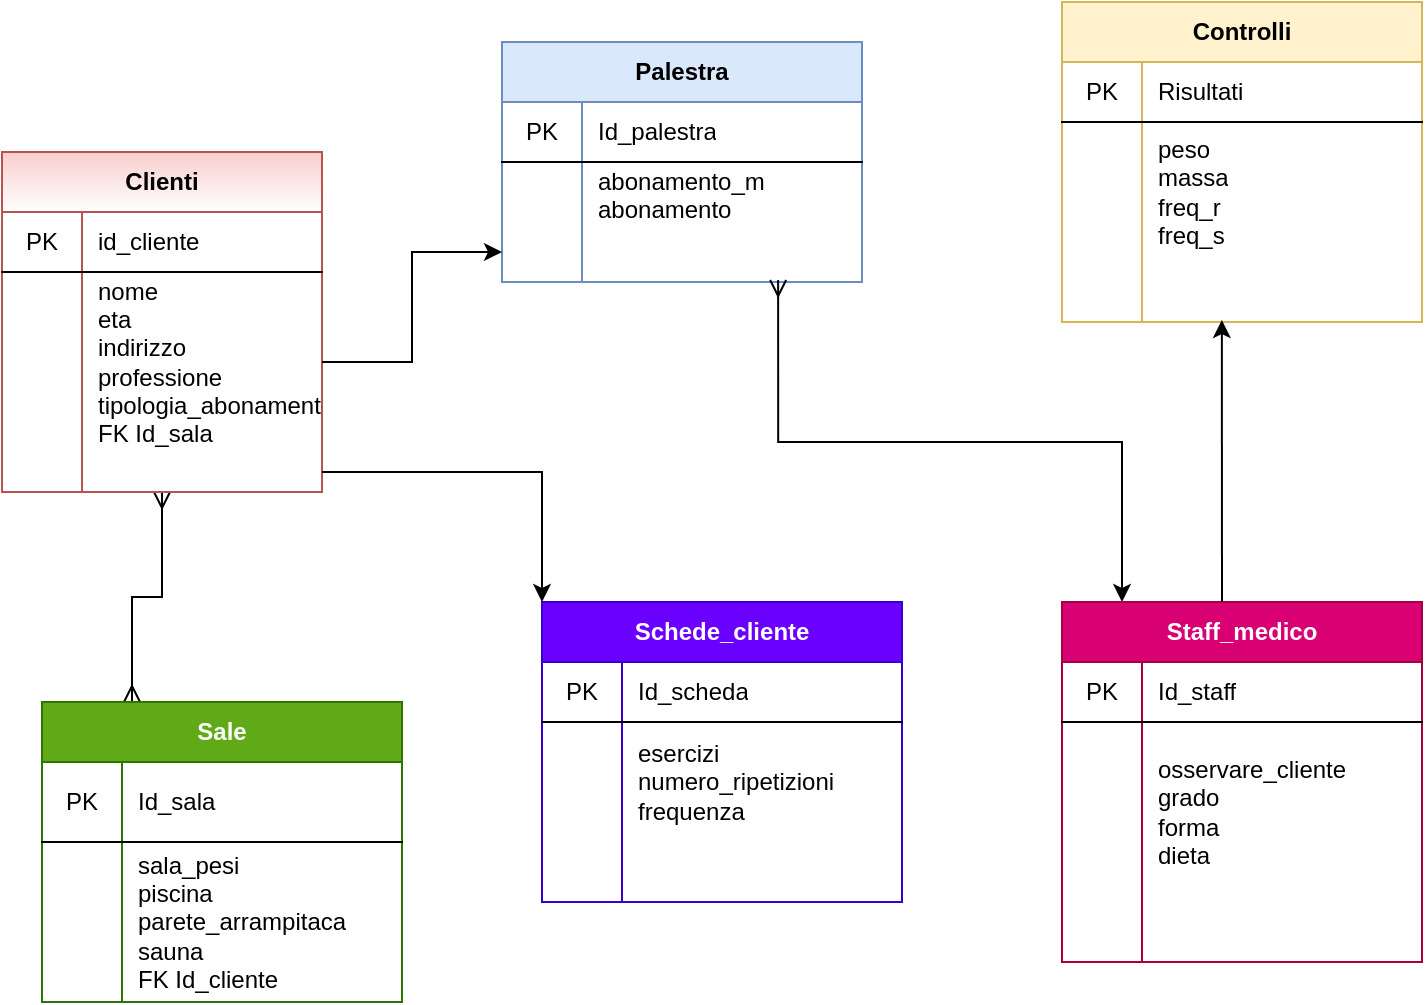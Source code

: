 <mxfile version="13.9.9" type="github">
  <diagram name="Page-1" id="e7e014a7-5840-1c2e-5031-d8a46d1fe8dd">
    <mxGraphModel dx="1934" dy="1323" grid="1" gridSize="10" guides="1" tooltips="1" connect="1" arrows="1" fold="1" page="1" pageScale="1" pageWidth="1169" pageHeight="826" background="#ffffff" math="0" shadow="0">
      <root>
        <mxCell id="0" />
        <mxCell id="1" parent="0" />
        <mxCell id="mrNSQSsq8Cu4W_pzYkvR-104" style="edgeStyle=orthogonalEdgeStyle;rounded=0;orthogonalLoop=1;jettySize=auto;html=1;entryX=0.25;entryY=0;entryDx=0;entryDy=0;startArrow=ERmany;startFill=0;endArrow=ERmany;endFill=0;" edge="1" parent="1" source="mrNSQSsq8Cu4W_pzYkvR-41" target="mrNSQSsq8Cu4W_pzYkvR-61">
          <mxGeometry relative="1" as="geometry" />
        </mxCell>
        <mxCell id="mrNSQSsq8Cu4W_pzYkvR-41" value="Clienti" style="shape=table;html=1;whiteSpace=wrap;startSize=30;container=1;collapsible=0;childLayout=tableLayout;fixedRows=1;rowLines=0;fontStyle=1;align=center;fillColor=#f8cecc;strokeColor=#b85450;gradientColor=#ffffff;swimlaneFillColor=#ffffff;" vertex="1" parent="1">
          <mxGeometry x="-730" y="-65" width="160" height="170" as="geometry" />
        </mxCell>
        <mxCell id="mrNSQSsq8Cu4W_pzYkvR-42" value="" style="shape=partialRectangle;html=1;whiteSpace=wrap;collapsible=0;dropTarget=0;pointerEvents=0;fillColor=none;top=0;left=0;bottom=1;right=0;points=[[0,0.5],[1,0.5]];portConstraint=eastwest;" vertex="1" parent="mrNSQSsq8Cu4W_pzYkvR-41">
          <mxGeometry y="30" width="160" height="30" as="geometry" />
        </mxCell>
        <mxCell id="mrNSQSsq8Cu4W_pzYkvR-43" value="PK" style="shape=partialRectangle;html=1;whiteSpace=wrap;connectable=0;fillColor=none;top=0;left=0;bottom=0;right=0;overflow=hidden;" vertex="1" parent="mrNSQSsq8Cu4W_pzYkvR-42">
          <mxGeometry width="40" height="30" as="geometry" />
        </mxCell>
        <mxCell id="mrNSQSsq8Cu4W_pzYkvR-44" value="id_cliente" style="shape=partialRectangle;html=1;whiteSpace=wrap;connectable=0;fillColor=none;top=0;left=0;bottom=0;right=0;align=left;spacingLeft=6;overflow=hidden;" vertex="1" parent="mrNSQSsq8Cu4W_pzYkvR-42">
          <mxGeometry x="40" width="120" height="30" as="geometry" />
        </mxCell>
        <mxCell id="mrNSQSsq8Cu4W_pzYkvR-45" value="" style="shape=partialRectangle;html=1;whiteSpace=wrap;collapsible=0;dropTarget=0;pointerEvents=0;fillColor=none;top=0;left=0;bottom=0;right=0;points=[[0,0.5],[1,0.5]];portConstraint=eastwest;" vertex="1" parent="mrNSQSsq8Cu4W_pzYkvR-41">
          <mxGeometry y="60" width="160" height="90" as="geometry" />
        </mxCell>
        <mxCell id="mrNSQSsq8Cu4W_pzYkvR-46" value="&lt;br&gt;&lt;br&gt;&lt;br&gt;" style="shape=partialRectangle;html=1;whiteSpace=wrap;connectable=0;fillColor=none;top=0;left=0;bottom=0;right=0;overflow=hidden;" vertex="1" parent="mrNSQSsq8Cu4W_pzYkvR-45">
          <mxGeometry width="40" height="90" as="geometry" />
        </mxCell>
        <mxCell id="mrNSQSsq8Cu4W_pzYkvR-47" value="nome&lt;br&gt;eta&lt;br&gt;indirizzo&lt;br&gt;professione&lt;br&gt;tipologia_abonamento&lt;br&gt;FK Id_sala" style="shape=partialRectangle;html=1;whiteSpace=wrap;connectable=0;fillColor=none;top=0;left=0;bottom=0;right=0;align=left;spacingLeft=6;overflow=hidden;" vertex="1" parent="mrNSQSsq8Cu4W_pzYkvR-45">
          <mxGeometry x="40" width="120" height="90" as="geometry" />
        </mxCell>
        <mxCell id="mrNSQSsq8Cu4W_pzYkvR-48" value="" style="shape=partialRectangle;html=1;whiteSpace=wrap;collapsible=0;dropTarget=0;pointerEvents=0;fillColor=none;top=0;left=0;bottom=0;right=0;points=[[0,0.5],[1,0.5]];portConstraint=eastwest;" vertex="1" parent="mrNSQSsq8Cu4W_pzYkvR-41">
          <mxGeometry y="150" width="160" height="20" as="geometry" />
        </mxCell>
        <mxCell id="mrNSQSsq8Cu4W_pzYkvR-49" value="" style="shape=partialRectangle;html=1;whiteSpace=wrap;connectable=0;fillColor=none;top=0;left=0;bottom=0;right=0;overflow=hidden;" vertex="1" parent="mrNSQSsq8Cu4W_pzYkvR-48">
          <mxGeometry width="40" height="20" as="geometry" />
        </mxCell>
        <mxCell id="mrNSQSsq8Cu4W_pzYkvR-50" value="" style="shape=partialRectangle;html=1;whiteSpace=wrap;connectable=0;fillColor=none;top=0;left=0;bottom=0;right=0;align=left;spacingLeft=6;overflow=hidden;" vertex="1" parent="mrNSQSsq8Cu4W_pzYkvR-48">
          <mxGeometry x="40" width="120" height="20" as="geometry" />
        </mxCell>
        <mxCell id="mrNSQSsq8Cu4W_pzYkvR-51" value="Palestra" style="shape=table;html=1;whiteSpace=wrap;startSize=30;container=1;collapsible=0;childLayout=tableLayout;fixedRows=1;rowLines=0;fontStyle=1;align=center;fillColor=#dae8fc;strokeColor=#6c8ebf;" vertex="1" parent="1">
          <mxGeometry x="-480" y="-120" width="180" height="120" as="geometry" />
        </mxCell>
        <mxCell id="mrNSQSsq8Cu4W_pzYkvR-52" value="" style="shape=partialRectangle;html=1;whiteSpace=wrap;collapsible=0;dropTarget=0;pointerEvents=0;fillColor=none;top=0;left=0;bottom=1;right=0;points=[[0,0.5],[1,0.5]];portConstraint=eastwest;" vertex="1" parent="mrNSQSsq8Cu4W_pzYkvR-51">
          <mxGeometry y="30" width="180" height="30" as="geometry" />
        </mxCell>
        <mxCell id="mrNSQSsq8Cu4W_pzYkvR-53" value="PK" style="shape=partialRectangle;html=1;whiteSpace=wrap;connectable=0;fillColor=none;top=0;left=0;bottom=0;right=0;overflow=hidden;" vertex="1" parent="mrNSQSsq8Cu4W_pzYkvR-52">
          <mxGeometry width="40" height="30" as="geometry" />
        </mxCell>
        <mxCell id="mrNSQSsq8Cu4W_pzYkvR-54" value="Id_palestra" style="shape=partialRectangle;html=1;whiteSpace=wrap;connectable=0;fillColor=none;top=0;left=0;bottom=0;right=0;align=left;spacingLeft=6;overflow=hidden;" vertex="1" parent="mrNSQSsq8Cu4W_pzYkvR-52">
          <mxGeometry x="40" width="140" height="30" as="geometry" />
        </mxCell>
        <mxCell id="mrNSQSsq8Cu4W_pzYkvR-55" value="" style="shape=partialRectangle;html=1;whiteSpace=wrap;collapsible=0;dropTarget=0;pointerEvents=0;fillColor=none;top=0;left=0;bottom=0;right=0;points=[[0,0.5],[1,0.5]];portConstraint=eastwest;" vertex="1" parent="mrNSQSsq8Cu4W_pzYkvR-51">
          <mxGeometry y="60" width="180" height="30" as="geometry" />
        </mxCell>
        <mxCell id="mrNSQSsq8Cu4W_pzYkvR-56" value="" style="shape=partialRectangle;html=1;whiteSpace=wrap;connectable=0;fillColor=none;top=0;left=0;bottom=0;right=0;overflow=hidden;" vertex="1" parent="mrNSQSsq8Cu4W_pzYkvR-55">
          <mxGeometry width="40" height="30" as="geometry" />
        </mxCell>
        <mxCell id="mrNSQSsq8Cu4W_pzYkvR-57" value="abonamento_m&lt;br&gt;abonamento&lt;br&gt;FK Id_staff" style="shape=partialRectangle;html=1;whiteSpace=wrap;connectable=0;fillColor=none;top=0;left=0;bottom=0;right=0;align=left;spacingLeft=6;overflow=hidden;" vertex="1" parent="mrNSQSsq8Cu4W_pzYkvR-55">
          <mxGeometry x="40" width="140" height="30" as="geometry" />
        </mxCell>
        <mxCell id="mrNSQSsq8Cu4W_pzYkvR-58" value="" style="shape=partialRectangle;html=1;whiteSpace=wrap;collapsible=0;dropTarget=0;pointerEvents=0;fillColor=none;top=0;left=0;bottom=0;right=0;points=[[0,0.5],[1,0.5]];portConstraint=eastwest;" vertex="1" parent="mrNSQSsq8Cu4W_pzYkvR-51">
          <mxGeometry y="90" width="180" height="30" as="geometry" />
        </mxCell>
        <mxCell id="mrNSQSsq8Cu4W_pzYkvR-59" value="" style="shape=partialRectangle;html=1;whiteSpace=wrap;connectable=0;fillColor=none;top=0;left=0;bottom=0;right=0;overflow=hidden;" vertex="1" parent="mrNSQSsq8Cu4W_pzYkvR-58">
          <mxGeometry width="40" height="30" as="geometry" />
        </mxCell>
        <mxCell id="mrNSQSsq8Cu4W_pzYkvR-60" value="" style="shape=partialRectangle;html=1;whiteSpace=wrap;connectable=0;fillColor=none;top=0;left=0;bottom=0;right=0;align=left;spacingLeft=6;overflow=hidden;" vertex="1" parent="mrNSQSsq8Cu4W_pzYkvR-58">
          <mxGeometry x="40" width="140" height="30" as="geometry" />
        </mxCell>
        <mxCell id="mrNSQSsq8Cu4W_pzYkvR-61" value="Sale" style="shape=table;html=1;whiteSpace=wrap;startSize=30;container=1;collapsible=0;childLayout=tableLayout;fixedRows=1;rowLines=0;fontStyle=1;align=center;fillColor=#60a917;strokeColor=#2D7600;fontColor=#ffffff;" vertex="1" parent="1">
          <mxGeometry x="-710" y="210" width="180" height="150" as="geometry" />
        </mxCell>
        <mxCell id="mrNSQSsq8Cu4W_pzYkvR-62" value="" style="shape=partialRectangle;html=1;whiteSpace=wrap;collapsible=0;dropTarget=0;pointerEvents=0;fillColor=none;top=0;left=0;bottom=1;right=0;points=[[0,0.5],[1,0.5]];portConstraint=eastwest;" vertex="1" parent="mrNSQSsq8Cu4W_pzYkvR-61">
          <mxGeometry y="30" width="180" height="40" as="geometry" />
        </mxCell>
        <mxCell id="mrNSQSsq8Cu4W_pzYkvR-63" value="PK" style="shape=partialRectangle;html=1;whiteSpace=wrap;connectable=0;fillColor=none;top=0;left=0;bottom=0;right=0;overflow=hidden;" vertex="1" parent="mrNSQSsq8Cu4W_pzYkvR-62">
          <mxGeometry width="40" height="40" as="geometry" />
        </mxCell>
        <mxCell id="mrNSQSsq8Cu4W_pzYkvR-64" value="Id_sala" style="shape=partialRectangle;html=1;whiteSpace=wrap;connectable=0;fillColor=none;top=0;left=0;bottom=0;right=0;align=left;spacingLeft=6;overflow=hidden;" vertex="1" parent="mrNSQSsq8Cu4W_pzYkvR-62">
          <mxGeometry x="40" width="140" height="40" as="geometry" />
        </mxCell>
        <mxCell id="mrNSQSsq8Cu4W_pzYkvR-65" value="" style="shape=partialRectangle;html=1;whiteSpace=wrap;collapsible=0;dropTarget=0;pointerEvents=0;fillColor=none;top=0;left=0;bottom=0;right=0;points=[[0,0.5],[1,0.5]];portConstraint=eastwest;" vertex="1" parent="mrNSQSsq8Cu4W_pzYkvR-61">
          <mxGeometry y="70" width="180" height="80" as="geometry" />
        </mxCell>
        <mxCell id="mrNSQSsq8Cu4W_pzYkvR-66" value="" style="shape=partialRectangle;html=1;whiteSpace=wrap;connectable=0;fillColor=none;top=0;left=0;bottom=0;right=0;overflow=hidden;" vertex="1" parent="mrNSQSsq8Cu4W_pzYkvR-65">
          <mxGeometry width="40" height="80" as="geometry" />
        </mxCell>
        <mxCell id="mrNSQSsq8Cu4W_pzYkvR-67" value="sala_pesi&lt;br&gt;piscina&lt;br&gt;parete_arrampitaca&lt;br&gt;sauna&lt;br&gt;FK Id_cliente" style="shape=partialRectangle;html=1;whiteSpace=wrap;connectable=0;fillColor=none;top=0;left=0;bottom=0;right=0;align=left;spacingLeft=6;overflow=hidden;" vertex="1" parent="mrNSQSsq8Cu4W_pzYkvR-65">
          <mxGeometry x="40" width="140" height="80" as="geometry" />
        </mxCell>
        <mxCell id="mrNSQSsq8Cu4W_pzYkvR-71" value="Schede_cliente" style="shape=table;html=1;whiteSpace=wrap;startSize=30;container=1;collapsible=0;childLayout=tableLayout;fixedRows=1;rowLines=0;fontStyle=1;align=center;fillColor=#6a00ff;strokeColor=#3700CC;fontColor=#ffffff;" vertex="1" parent="1">
          <mxGeometry x="-460" y="160" width="180" height="150" as="geometry" />
        </mxCell>
        <mxCell id="mrNSQSsq8Cu4W_pzYkvR-72" value="" style="shape=partialRectangle;html=1;whiteSpace=wrap;collapsible=0;dropTarget=0;pointerEvents=0;fillColor=none;top=0;left=0;bottom=1;right=0;points=[[0,0.5],[1,0.5]];portConstraint=eastwest;" vertex="1" parent="mrNSQSsq8Cu4W_pzYkvR-71">
          <mxGeometry y="30" width="180" height="30" as="geometry" />
        </mxCell>
        <mxCell id="mrNSQSsq8Cu4W_pzYkvR-73" value="PK" style="shape=partialRectangle;html=1;whiteSpace=wrap;connectable=0;fillColor=none;top=0;left=0;bottom=0;right=0;overflow=hidden;" vertex="1" parent="mrNSQSsq8Cu4W_pzYkvR-72">
          <mxGeometry width="40" height="30" as="geometry" />
        </mxCell>
        <mxCell id="mrNSQSsq8Cu4W_pzYkvR-74" value="Id_scheda" style="shape=partialRectangle;html=1;whiteSpace=wrap;connectable=0;fillColor=none;top=0;left=0;bottom=0;right=0;align=left;spacingLeft=6;overflow=hidden;" vertex="1" parent="mrNSQSsq8Cu4W_pzYkvR-72">
          <mxGeometry x="40" width="140" height="30" as="geometry" />
        </mxCell>
        <mxCell id="mrNSQSsq8Cu4W_pzYkvR-75" value="" style="shape=partialRectangle;html=1;whiteSpace=wrap;collapsible=0;dropTarget=0;pointerEvents=0;fillColor=none;top=0;left=0;bottom=0;right=0;points=[[0,0.5],[1,0.5]];portConstraint=eastwest;" vertex="1" parent="mrNSQSsq8Cu4W_pzYkvR-71">
          <mxGeometry y="60" width="180" height="60" as="geometry" />
        </mxCell>
        <mxCell id="mrNSQSsq8Cu4W_pzYkvR-76" value="" style="shape=partialRectangle;html=1;whiteSpace=wrap;connectable=0;fillColor=none;top=0;left=0;bottom=0;right=0;overflow=hidden;" vertex="1" parent="mrNSQSsq8Cu4W_pzYkvR-75">
          <mxGeometry width="40" height="60" as="geometry" />
        </mxCell>
        <mxCell id="mrNSQSsq8Cu4W_pzYkvR-77" value="esercizi&lt;br&gt;numero_ripetizioni&lt;br&gt;frequenza&lt;br&gt;" style="shape=partialRectangle;html=1;whiteSpace=wrap;connectable=0;fillColor=none;top=0;left=0;bottom=0;right=0;align=left;spacingLeft=6;overflow=hidden;" vertex="1" parent="mrNSQSsq8Cu4W_pzYkvR-75">
          <mxGeometry x="40" width="140" height="60" as="geometry" />
        </mxCell>
        <mxCell id="mrNSQSsq8Cu4W_pzYkvR-78" value="" style="shape=partialRectangle;html=1;whiteSpace=wrap;collapsible=0;dropTarget=0;pointerEvents=0;fillColor=none;top=0;left=0;bottom=0;right=0;points=[[0,0.5],[1,0.5]];portConstraint=eastwest;" vertex="1" parent="mrNSQSsq8Cu4W_pzYkvR-71">
          <mxGeometry y="120" width="180" height="30" as="geometry" />
        </mxCell>
        <mxCell id="mrNSQSsq8Cu4W_pzYkvR-79" value="" style="shape=partialRectangle;html=1;whiteSpace=wrap;connectable=0;fillColor=none;top=0;left=0;bottom=0;right=0;overflow=hidden;" vertex="1" parent="mrNSQSsq8Cu4W_pzYkvR-78">
          <mxGeometry width="40" height="30" as="geometry" />
        </mxCell>
        <mxCell id="mrNSQSsq8Cu4W_pzYkvR-80" value="" style="shape=partialRectangle;html=1;whiteSpace=wrap;connectable=0;fillColor=none;top=0;left=0;bottom=0;right=0;align=left;spacingLeft=6;overflow=hidden;" vertex="1" parent="mrNSQSsq8Cu4W_pzYkvR-78">
          <mxGeometry x="40" width="140" height="30" as="geometry" />
        </mxCell>
        <mxCell id="mrNSQSsq8Cu4W_pzYkvR-108" style="edgeStyle=orthogonalEdgeStyle;rounded=0;orthogonalLoop=1;jettySize=auto;html=1;entryX=0.767;entryY=0.967;entryDx=0;entryDy=0;entryPerimeter=0;startArrow=classic;startFill=1;endArrow=ERmany;endFill=0;" edge="1" parent="1" source="mrNSQSsq8Cu4W_pzYkvR-81" target="mrNSQSsq8Cu4W_pzYkvR-58">
          <mxGeometry relative="1" as="geometry">
            <Array as="points">
              <mxPoint x="-170" y="80" />
              <mxPoint x="-342" y="80" />
            </Array>
          </mxGeometry>
        </mxCell>
        <mxCell id="mrNSQSsq8Cu4W_pzYkvR-81" value="Staff_medico" style="shape=table;html=1;whiteSpace=wrap;startSize=30;container=1;collapsible=0;childLayout=tableLayout;fixedRows=1;rowLines=0;fontStyle=1;align=center;fillColor=#d80073;strokeColor=#A50040;fontColor=#ffffff;" vertex="1" parent="1">
          <mxGeometry x="-200" y="160" width="180" height="180" as="geometry" />
        </mxCell>
        <mxCell id="mrNSQSsq8Cu4W_pzYkvR-82" value="" style="shape=partialRectangle;html=1;whiteSpace=wrap;collapsible=0;dropTarget=0;pointerEvents=0;fillColor=none;top=0;left=0;bottom=1;right=0;points=[[0,0.5],[1,0.5]];portConstraint=eastwest;" vertex="1" parent="mrNSQSsq8Cu4W_pzYkvR-81">
          <mxGeometry y="30" width="180" height="30" as="geometry" />
        </mxCell>
        <mxCell id="mrNSQSsq8Cu4W_pzYkvR-83" value="PK" style="shape=partialRectangle;html=1;whiteSpace=wrap;connectable=0;fillColor=none;top=0;left=0;bottom=0;right=0;overflow=hidden;" vertex="1" parent="mrNSQSsq8Cu4W_pzYkvR-82">
          <mxGeometry width="40" height="30" as="geometry" />
        </mxCell>
        <mxCell id="mrNSQSsq8Cu4W_pzYkvR-84" value="Id_staff" style="shape=partialRectangle;html=1;whiteSpace=wrap;connectable=0;fillColor=none;top=0;left=0;bottom=0;right=0;align=left;spacingLeft=6;overflow=hidden;" vertex="1" parent="mrNSQSsq8Cu4W_pzYkvR-82">
          <mxGeometry x="40" width="140" height="30" as="geometry" />
        </mxCell>
        <mxCell id="mrNSQSsq8Cu4W_pzYkvR-85" value="" style="shape=partialRectangle;html=1;whiteSpace=wrap;collapsible=0;dropTarget=0;pointerEvents=0;fillColor=none;top=0;left=0;bottom=0;right=0;points=[[0,0.5],[1,0.5]];portConstraint=eastwest;" vertex="1" parent="mrNSQSsq8Cu4W_pzYkvR-81">
          <mxGeometry y="60" width="180" height="90" as="geometry" />
        </mxCell>
        <mxCell id="mrNSQSsq8Cu4W_pzYkvR-86" value="" style="shape=partialRectangle;html=1;whiteSpace=wrap;connectable=0;fillColor=none;top=0;left=0;bottom=0;right=0;overflow=hidden;" vertex="1" parent="mrNSQSsq8Cu4W_pzYkvR-85">
          <mxGeometry width="40" height="90" as="geometry" />
        </mxCell>
        <mxCell id="mrNSQSsq8Cu4W_pzYkvR-87" value="osservare_cliente&lt;br&gt;grado&lt;br&gt;forma&lt;br&gt;dieta" style="shape=partialRectangle;html=1;whiteSpace=wrap;connectable=0;fillColor=none;top=0;left=0;bottom=0;right=0;align=left;spacingLeft=6;overflow=hidden;" vertex="1" parent="mrNSQSsq8Cu4W_pzYkvR-85">
          <mxGeometry x="40" width="140" height="90" as="geometry" />
        </mxCell>
        <mxCell id="mrNSQSsq8Cu4W_pzYkvR-88" value="" style="shape=partialRectangle;html=1;whiteSpace=wrap;collapsible=0;dropTarget=0;pointerEvents=0;fillColor=none;top=0;left=0;bottom=0;right=0;points=[[0,0.5],[1,0.5]];portConstraint=eastwest;" vertex="1" parent="mrNSQSsq8Cu4W_pzYkvR-81">
          <mxGeometry y="150" width="180" height="30" as="geometry" />
        </mxCell>
        <mxCell id="mrNSQSsq8Cu4W_pzYkvR-89" value="" style="shape=partialRectangle;html=1;whiteSpace=wrap;connectable=0;fillColor=none;top=0;left=0;bottom=0;right=0;overflow=hidden;" vertex="1" parent="mrNSQSsq8Cu4W_pzYkvR-88">
          <mxGeometry width="40" height="30" as="geometry" />
        </mxCell>
        <mxCell id="mrNSQSsq8Cu4W_pzYkvR-90" value="" style="shape=partialRectangle;html=1;whiteSpace=wrap;connectable=0;fillColor=none;top=0;left=0;bottom=0;right=0;align=left;spacingLeft=6;overflow=hidden;" vertex="1" parent="mrNSQSsq8Cu4W_pzYkvR-88">
          <mxGeometry x="40" width="140" height="30" as="geometry" />
        </mxCell>
        <mxCell id="mrNSQSsq8Cu4W_pzYkvR-91" value="Controlli" style="shape=table;html=1;whiteSpace=wrap;startSize=30;container=1;collapsible=0;childLayout=tableLayout;fixedRows=1;rowLines=0;fontStyle=1;align=center;fillColor=#fff2cc;strokeColor=#d6b656;" vertex="1" parent="1">
          <mxGeometry x="-200" y="-140" width="180" height="160" as="geometry" />
        </mxCell>
        <mxCell id="mrNSQSsq8Cu4W_pzYkvR-92" value="" style="shape=partialRectangle;html=1;whiteSpace=wrap;collapsible=0;dropTarget=0;pointerEvents=0;fillColor=none;top=0;left=0;bottom=1;right=0;points=[[0,0.5],[1,0.5]];portConstraint=eastwest;" vertex="1" parent="mrNSQSsq8Cu4W_pzYkvR-91">
          <mxGeometry y="30" width="180" height="30" as="geometry" />
        </mxCell>
        <mxCell id="mrNSQSsq8Cu4W_pzYkvR-93" value="PK" style="shape=partialRectangle;html=1;whiteSpace=wrap;connectable=0;fillColor=none;top=0;left=0;bottom=0;right=0;overflow=hidden;" vertex="1" parent="mrNSQSsq8Cu4W_pzYkvR-92">
          <mxGeometry width="40" height="30" as="geometry" />
        </mxCell>
        <mxCell id="mrNSQSsq8Cu4W_pzYkvR-94" value="Risultati" style="shape=partialRectangle;html=1;whiteSpace=wrap;connectable=0;fillColor=none;top=0;left=0;bottom=0;right=0;align=left;spacingLeft=6;overflow=hidden;" vertex="1" parent="mrNSQSsq8Cu4W_pzYkvR-92">
          <mxGeometry x="40" width="140" height="30" as="geometry" />
        </mxCell>
        <mxCell id="mrNSQSsq8Cu4W_pzYkvR-95" value="" style="shape=partialRectangle;html=1;whiteSpace=wrap;collapsible=0;dropTarget=0;pointerEvents=0;fillColor=none;top=0;left=0;bottom=0;right=0;points=[[0,0.5],[1,0.5]];portConstraint=eastwest;" vertex="1" parent="mrNSQSsq8Cu4W_pzYkvR-91">
          <mxGeometry y="60" width="180" height="70" as="geometry" />
        </mxCell>
        <mxCell id="mrNSQSsq8Cu4W_pzYkvR-96" value="" style="shape=partialRectangle;html=1;whiteSpace=wrap;connectable=0;fillColor=none;top=0;left=0;bottom=0;right=0;overflow=hidden;" vertex="1" parent="mrNSQSsq8Cu4W_pzYkvR-95">
          <mxGeometry width="40" height="70" as="geometry" />
        </mxCell>
        <mxCell id="mrNSQSsq8Cu4W_pzYkvR-97" value="peso&lt;br&gt;massa&lt;br&gt;freq_r&lt;br&gt;freq_s" style="shape=partialRectangle;html=1;whiteSpace=wrap;connectable=0;fillColor=none;top=0;left=0;bottom=0;right=0;align=left;spacingLeft=6;overflow=hidden;" vertex="1" parent="mrNSQSsq8Cu4W_pzYkvR-95">
          <mxGeometry x="40" width="140" height="70" as="geometry" />
        </mxCell>
        <mxCell id="mrNSQSsq8Cu4W_pzYkvR-98" value="" style="shape=partialRectangle;html=1;whiteSpace=wrap;collapsible=0;dropTarget=0;pointerEvents=0;fillColor=none;top=0;left=0;bottom=0;right=0;points=[[0,0.5],[1,0.5]];portConstraint=eastwest;" vertex="1" parent="mrNSQSsq8Cu4W_pzYkvR-91">
          <mxGeometry y="130" width="180" height="30" as="geometry" />
        </mxCell>
        <mxCell id="mrNSQSsq8Cu4W_pzYkvR-99" value="" style="shape=partialRectangle;html=1;whiteSpace=wrap;connectable=0;fillColor=none;top=0;left=0;bottom=0;right=0;overflow=hidden;" vertex="1" parent="mrNSQSsq8Cu4W_pzYkvR-98">
          <mxGeometry width="40" height="30" as="geometry" />
        </mxCell>
        <mxCell id="mrNSQSsq8Cu4W_pzYkvR-100" value="" style="shape=partialRectangle;html=1;whiteSpace=wrap;connectable=0;fillColor=none;top=0;left=0;bottom=0;right=0;align=left;spacingLeft=6;overflow=hidden;" vertex="1" parent="mrNSQSsq8Cu4W_pzYkvR-98">
          <mxGeometry x="40" width="140" height="30" as="geometry" />
        </mxCell>
        <mxCell id="mrNSQSsq8Cu4W_pzYkvR-101" style="edgeStyle=orthogonalEdgeStyle;rounded=0;orthogonalLoop=1;jettySize=auto;html=1;exitX=1;exitY=0.5;exitDx=0;exitDy=0;entryX=0;entryY=0;entryDx=0;entryDy=0;" edge="1" parent="1" source="mrNSQSsq8Cu4W_pzYkvR-48" target="mrNSQSsq8Cu4W_pzYkvR-71">
          <mxGeometry relative="1" as="geometry" />
        </mxCell>
        <mxCell id="mrNSQSsq8Cu4W_pzYkvR-102" style="edgeStyle=orthogonalEdgeStyle;rounded=0;orthogonalLoop=1;jettySize=auto;html=1;exitX=1;exitY=0.5;exitDx=0;exitDy=0;entryX=0;entryY=0.5;entryDx=0;entryDy=0;" edge="1" parent="1" source="mrNSQSsq8Cu4W_pzYkvR-45" target="mrNSQSsq8Cu4W_pzYkvR-58">
          <mxGeometry relative="1" as="geometry" />
        </mxCell>
        <mxCell id="mrNSQSsq8Cu4W_pzYkvR-103" value="" style="endArrow=classic;html=1;entryX=0.444;entryY=0.967;entryDx=0;entryDy=0;entryPerimeter=0;" edge="1" parent="1" target="mrNSQSsq8Cu4W_pzYkvR-98">
          <mxGeometry width="50" height="50" relative="1" as="geometry">
            <mxPoint x="-120" y="160" as="sourcePoint" />
            <mxPoint x="-70" y="110" as="targetPoint" />
          </mxGeometry>
        </mxCell>
      </root>
    </mxGraphModel>
  </diagram>
</mxfile>

